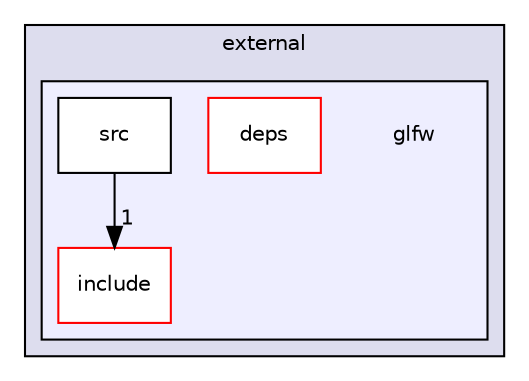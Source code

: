 digraph "build/_deps/raylib-src/src/external/glfw" {
  compound=true
  node [ fontsize="10", fontname="Helvetica"];
  edge [ labelfontsize="10", labelfontname="Helvetica"];
  subgraph clusterdir_5abd5f3fed7055a31ab2ad33474b1ba6 {
    graph [ bgcolor="#ddddee", pencolor="black", label="external" fontname="Helvetica", fontsize="10", URL="dir_5abd5f3fed7055a31ab2ad33474b1ba6.html"]
  subgraph clusterdir_b4599f354c2edf785354360e006d8098 {
    graph [ bgcolor="#eeeeff", pencolor="black", label="" URL="dir_b4599f354c2edf785354360e006d8098.html"];
    dir_b4599f354c2edf785354360e006d8098 [shape=plaintext label="glfw"];
  dir_bd5a4109ed2002aaa33f3dfc479bc482 [shape=box label="deps" fillcolor="white" style="filled" color="red" URL="dir_bd5a4109ed2002aaa33f3dfc479bc482.html"];
  dir_1895082154abed2ff1c814aa8f062660 [shape=box label="include" fillcolor="white" style="filled" color="red" URL="dir_1895082154abed2ff1c814aa8f062660.html"];
  dir_f99e346bddea8fef226af83a24cc4978 [shape=box label="src" fillcolor="white" style="filled" URL="dir_f99e346bddea8fef226af83a24cc4978.html"];
  }
  }
  dir_f99e346bddea8fef226af83a24cc4978->dir_1895082154abed2ff1c814aa8f062660 [headlabel="1", labeldistance=1.5 headhref="dir_000061_000041.html"];
}
